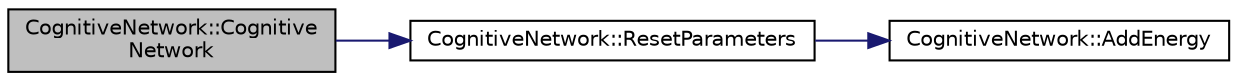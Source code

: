 digraph "CognitiveNetwork::CognitiveNetwork"
{
  edge [fontname="Helvetica",fontsize="10",labelfontname="Helvetica",labelfontsize="10"];
  node [fontname="Helvetica",fontsize="10",shape=record];
  rankdir="LR";
  Node1 [label="CognitiveNetwork::Cognitive\lNetwork",height=0.2,width=0.4,color="black", fillcolor="grey75", style="filled", fontcolor="black"];
  Node1 -> Node2 [color="midnightblue",fontsize="10",style="solid",fontname="Helvetica"];
  Node2 [label="CognitiveNetwork::ResetParameters",height=0.2,width=0.4,color="black", fillcolor="white", style="filled",URL="$class_cognitive_network.html#a5211ad0ce44eeebdf6c5957c61aaa88d"];
  Node2 -> Node3 [color="midnightblue",fontsize="10",style="solid",fontname="Helvetica"];
  Node3 [label="CognitiveNetwork::AddEnergy",height=0.2,width=0.4,color="black", fillcolor="white", style="filled",URL="$class_cognitive_network.html#a288a367a774ca70438504c4d9ac5af62"];
}
